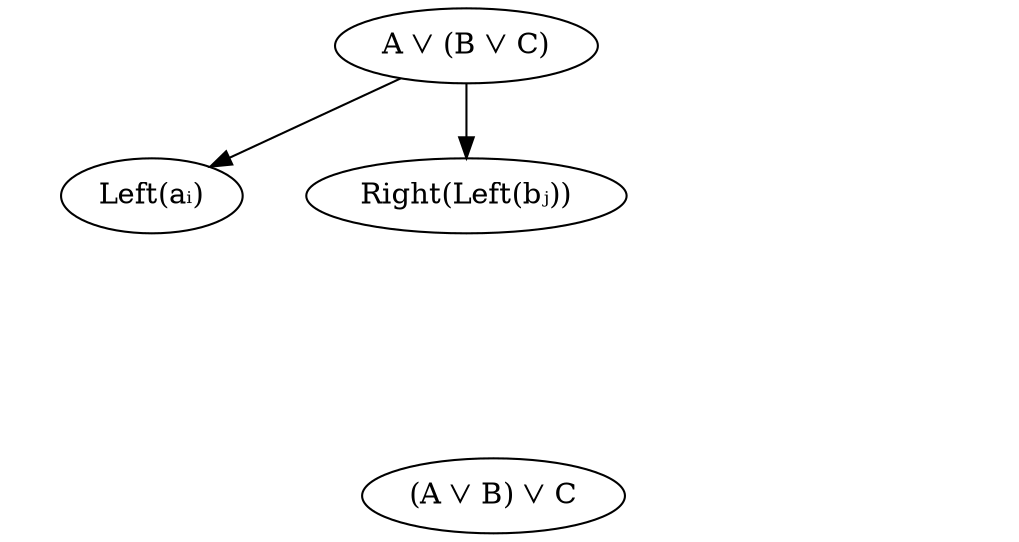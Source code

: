 digraph {
    LeftAssoc[label="A ⋁ (B ⋁ C)"]
    LeftA[label="Left(aᵢ)" class="value"]
    RightLeftB[label="Right(Left(bⱼ))" class="value"]
    RightRightC[label="Right(Right(cₖ))" class="value" style=invis]

    LeftAssoc -> LeftA
    LeftAssoc -> RightLeftB
    LeftAssoc -> RightRightC[style=invis]

    RightAssoc[label="(A ⋁ B) ⋁ C"]
    LeftLeftA[label="Left(Left(aᵢ))" class="value" style=invis]
    LeftRightB[label="Left(Right(bⱼ))" class="value" style=invis]
    RightC[label="Right(cₖ)" class="value" style=invis]

    LeftLeftA -> RightAssoc[dir=back style=invis]
    LeftRightB -> RightAssoc[dir=back style=invis]
    RightC -> RightAssoc[dir=back style=invis]

    LeftA -> LeftLeftA[style=invis]
    RightLeftB -> LeftRightB[style=invis]
    RightRightC -> RightC[style=invis]
    LeftLeftA -> LeftA[style=invis]
    LeftRightB -> RightLeftB[style=invis]
    RightC -> RightRightC[style=invis]
}
